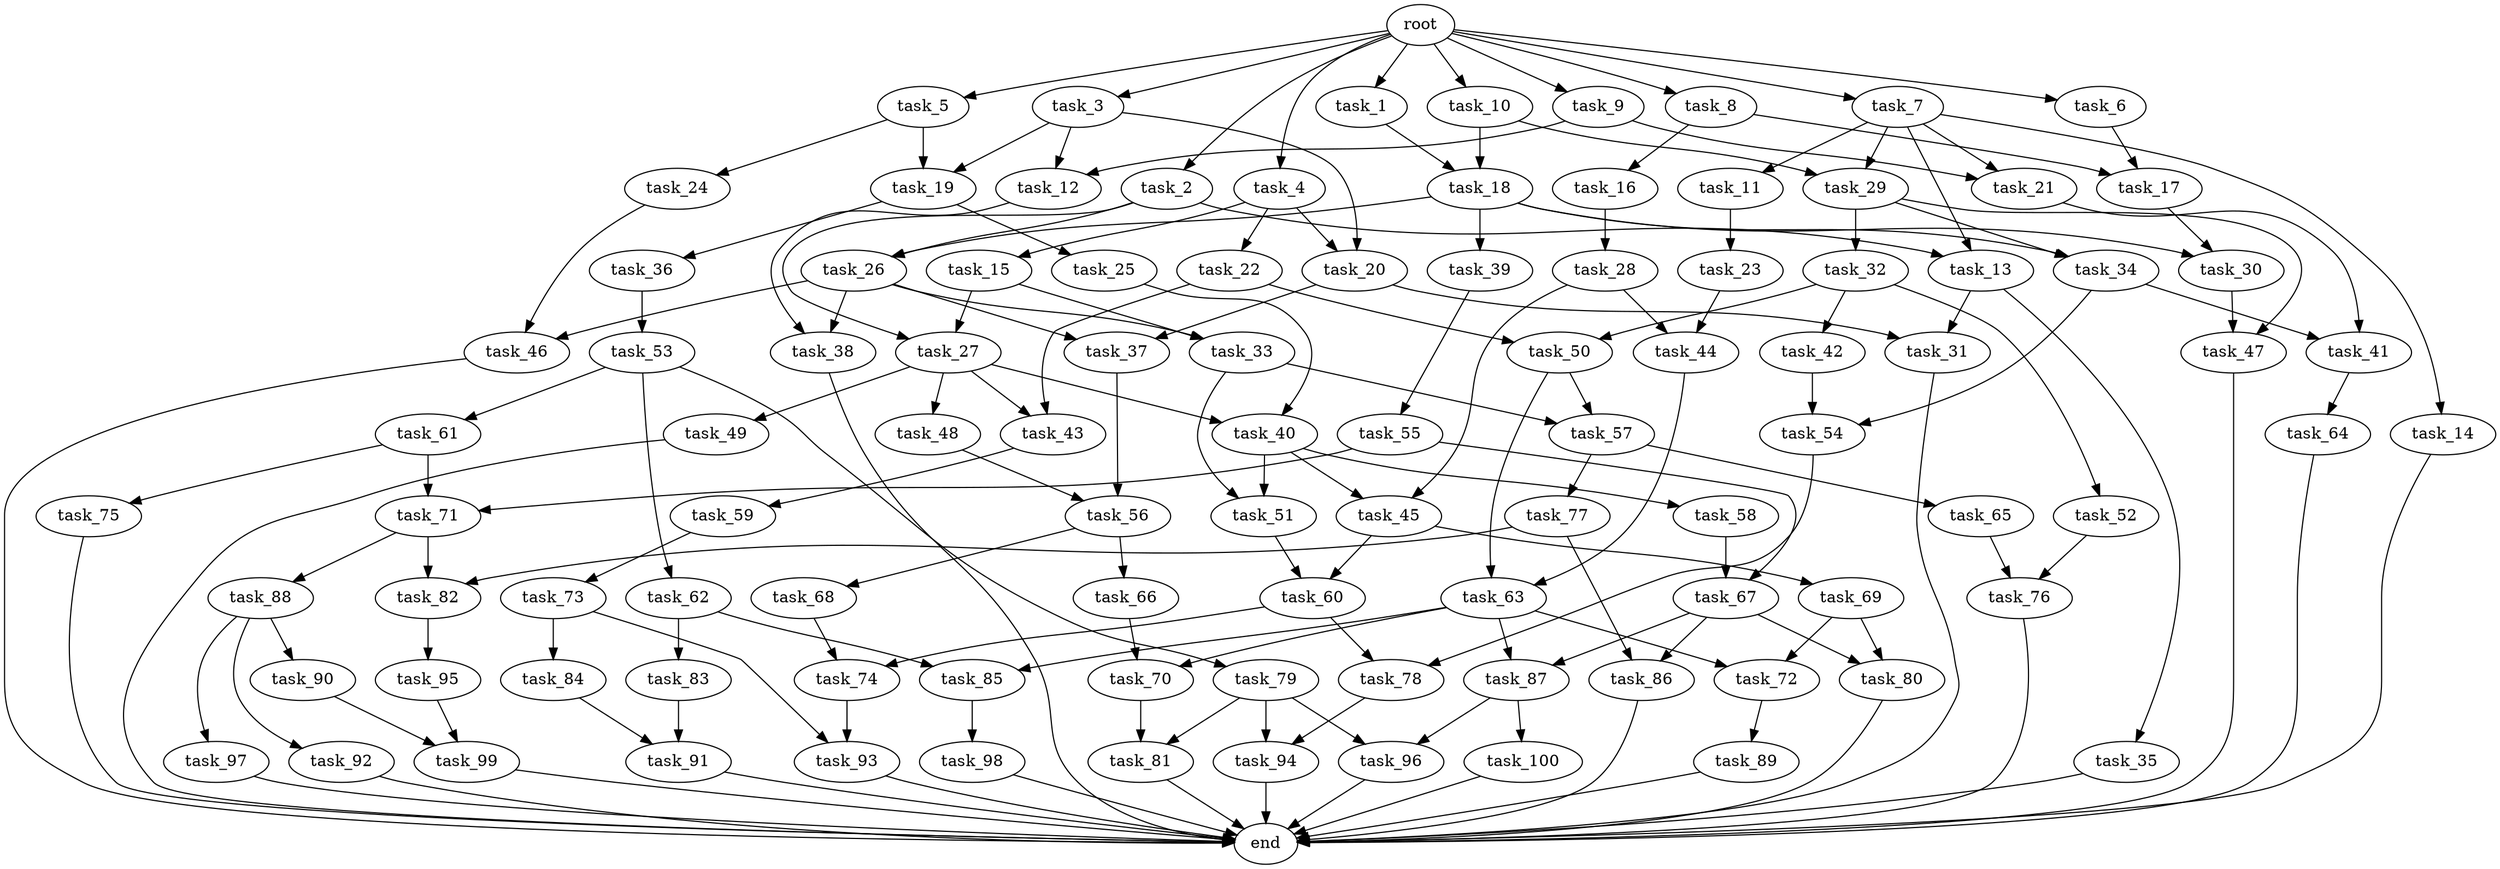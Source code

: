 digraph G {
  task_7 [size="1.888473e+09"];
  task_29 [size="4.866179e+09"];
  task_65 [size="8.399041e+08"];
  task_15 [size="1.472811e+09"];
  task_48 [size="2.577494e+09"];
  task_91 [size="4.558489e+09"];
  task_44 [size="4.464299e+09"];
  task_55 [size="4.678588e+09"];
  task_9 [size="1.311193e+09"];
  task_84 [size="3.058685e+09"];
  task_81 [size="4.994098e+09"];
  task_70 [size="3.285168e+09"];
  task_85 [size="4.770642e+09"];
  task_14 [size="3.235330e+09"];
  task_34 [size="1.739103e+09"];
  task_37 [size="1.203347e+09"];
  task_64 [size="1.544844e+09"];
  task_16 [size="3.293051e+09"];
  task_79 [size="3.402370e+08"];
  task_42 [size="3.045838e+08"];
  task_39 [size="1.438125e+09"];
  task_21 [size="4.150366e+09"];
  task_92 [size="1.726205e+09"];
  task_60 [size="4.828516e+09"];
  task_23 [size="3.012907e+09"];
  task_49 [size="4.883435e+09"];
  task_67 [size="3.098099e+09"];
  end [size="0.000000e+00"];
  task_96 [size="2.072302e+09"];
  task_35 [size="3.917659e+09"];
  task_76 [size="1.068930e+08"];
  task_53 [size="1.597423e+09"];
  task_20 [size="6.140515e+08"];
  task_51 [size="8.504303e+08"];
  task_62 [size="4.728265e+09"];
  task_25 [size="3.567943e+09"];
  task_45 [size="2.545802e+09"];
  task_86 [size="2.240059e+09"];
  task_89 [size="2.553117e+09"];
  root [size="0.000000e+00"];
  task_72 [size="2.314952e+09"];
  task_5 [size="5.118497e+08"];
  task_10 [size="4.192782e+09"];
  task_30 [size="4.854352e+09"];
  task_94 [size="1.474400e+09"];
  task_47 [size="9.593273e+08"];
  task_26 [size="1.112545e+09"];
  task_50 [size="8.987350e+08"];
  task_6 [size="3.484517e+09"];
  task_17 [size="4.677904e+09"];
  task_31 [size="2.269172e+09"];
  task_54 [size="4.409215e+09"];
  task_8 [size="4.270514e+09"];
  task_77 [size="1.515217e+09"];
  task_28 [size="1.545074e+08"];
  task_18 [size="4.389704e+09"];
  task_13 [size="9.103497e+08"];
  task_40 [size="1.091131e+09"];
  task_52 [size="4.385482e+09"];
  task_74 [size="4.555097e+09"];
  task_2 [size="2.542043e+09"];
  task_24 [size="3.651705e+09"];
  task_57 [size="7.709534e+08"];
  task_56 [size="1.001012e+09"];
  task_78 [size="2.844534e+09"];
  task_36 [size="4.625122e+09"];
  task_75 [size="4.338426e+09"];
  task_58 [size="9.295257e+08"];
  task_22 [size="2.087855e+09"];
  task_82 [size="1.882072e+09"];
  task_11 [size="4.595487e+08"];
  task_97 [size="1.896408e+09"];
  task_66 [size="3.041995e+07"];
  task_3 [size="2.798645e+09"];
  task_38 [size="2.384587e+09"];
  task_43 [size="4.780471e+09"];
  task_99 [size="7.207330e+08"];
  task_90 [size="4.488729e+08"];
  task_69 [size="2.684671e+09"];
  task_80 [size="4.947132e+09"];
  task_63 [size="4.340442e+09"];
  task_88 [size="1.473774e+09"];
  task_12 [size="3.824813e+09"];
  task_61 [size="4.128580e+09"];
  task_93 [size="6.254491e+07"];
  task_98 [size="4.607276e+09"];
  task_59 [size="3.945973e+09"];
  task_46 [size="2.796371e+08"];
  task_87 [size="4.884991e+09"];
  task_73 [size="2.926201e+08"];
  task_95 [size="4.255361e+09"];
  task_33 [size="1.308919e+09"];
  task_71 [size="2.423461e+09"];
  task_68 [size="2.668844e+09"];
  task_41 [size="3.861497e+08"];
  task_27 [size="1.350630e+09"];
  task_32 [size="4.631808e+09"];
  task_100 [size="3.061989e+09"];
  task_1 [size="2.539674e+09"];
  task_19 [size="3.414436e+08"];
  task_83 [size="1.763037e+09"];
  task_4 [size="3.851418e+09"];

  task_7 -> task_14 [size="6.470660e+08"];
  task_7 -> task_13 [size="9.103497e+07"];
  task_7 -> task_21 [size="4.150366e+08"];
  task_7 -> task_29 [size="4.866179e+08"];
  task_7 -> task_11 [size="9.190974e+07"];
  task_29 -> task_47 [size="9.593273e+07"];
  task_29 -> task_34 [size="1.739103e+08"];
  task_29 -> task_32 [size="9.263617e+08"];
  task_65 -> task_76 [size="1.068930e+07"];
  task_15 -> task_33 [size="1.308919e+08"];
  task_15 -> task_27 [size="1.350630e+08"];
  task_48 -> task_56 [size="1.001012e+08"];
  task_91 -> end [size="1.000000e-12"];
  task_44 -> task_63 [size="4.340442e+08"];
  task_55 -> task_67 [size="3.098099e+08"];
  task_55 -> task_71 [size="2.423461e+08"];
  task_9 -> task_12 [size="3.824813e+08"];
  task_9 -> task_21 [size="4.150366e+08"];
  task_84 -> task_91 [size="4.558489e+08"];
  task_81 -> end [size="1.000000e-12"];
  task_70 -> task_81 [size="4.994098e+08"];
  task_85 -> task_98 [size="9.214553e+08"];
  task_14 -> end [size="1.000000e-12"];
  task_34 -> task_41 [size="3.861497e+07"];
  task_34 -> task_54 [size="4.409215e+08"];
  task_37 -> task_56 [size="1.001012e+08"];
  task_64 -> end [size="1.000000e-12"];
  task_16 -> task_28 [size="3.090147e+07"];
  task_79 -> task_81 [size="4.994098e+08"];
  task_79 -> task_96 [size="2.072302e+08"];
  task_79 -> task_94 [size="1.474400e+08"];
  task_42 -> task_54 [size="4.409215e+08"];
  task_39 -> task_55 [size="9.357176e+08"];
  task_21 -> task_41 [size="3.861497e+07"];
  task_92 -> end [size="1.000000e-12"];
  task_60 -> task_74 [size="4.555097e+08"];
  task_60 -> task_78 [size="2.844534e+08"];
  task_23 -> task_44 [size="4.464299e+08"];
  task_49 -> end [size="1.000000e-12"];
  task_67 -> task_87 [size="4.884991e+08"];
  task_67 -> task_80 [size="4.947132e+08"];
  task_67 -> task_86 [size="2.240059e+08"];
  task_96 -> end [size="1.000000e-12"];
  task_35 -> end [size="1.000000e-12"];
  task_76 -> end [size="1.000000e-12"];
  task_53 -> task_61 [size="8.257159e+08"];
  task_53 -> task_62 [size="9.456529e+08"];
  task_53 -> task_79 [size="6.804739e+07"];
  task_20 -> task_37 [size="1.203347e+08"];
  task_20 -> task_31 [size="2.269172e+08"];
  task_51 -> task_60 [size="4.828516e+08"];
  task_62 -> task_83 [size="3.526074e+08"];
  task_62 -> task_85 [size="4.770642e+08"];
  task_25 -> task_40 [size="1.091131e+08"];
  task_45 -> task_60 [size="4.828516e+08"];
  task_45 -> task_69 [size="5.369343e+08"];
  task_86 -> end [size="1.000000e-12"];
  task_89 -> end [size="1.000000e-12"];
  root -> task_7 [size="1.000000e-12"];
  root -> task_3 [size="1.000000e-12"];
  root -> task_1 [size="1.000000e-12"];
  root -> task_10 [size="1.000000e-12"];
  root -> task_5 [size="1.000000e-12"];
  root -> task_6 [size="1.000000e-12"];
  root -> task_8 [size="1.000000e-12"];
  root -> task_2 [size="1.000000e-12"];
  root -> task_9 [size="1.000000e-12"];
  root -> task_4 [size="1.000000e-12"];
  task_72 -> task_89 [size="5.106233e+08"];
  task_5 -> task_19 [size="3.414436e+07"];
  task_5 -> task_24 [size="7.303409e+08"];
  task_10 -> task_18 [size="4.389704e+08"];
  task_10 -> task_29 [size="4.866179e+08"];
  task_30 -> task_47 [size="9.593273e+07"];
  task_94 -> end [size="1.000000e-12"];
  task_47 -> end [size="1.000000e-12"];
  task_26 -> task_37 [size="1.203347e+08"];
  task_26 -> task_38 [size="2.384587e+08"];
  task_26 -> task_33 [size="1.308919e+08"];
  task_26 -> task_46 [size="2.796371e+07"];
  task_50 -> task_63 [size="4.340442e+08"];
  task_50 -> task_57 [size="7.709534e+07"];
  task_6 -> task_17 [size="4.677904e+08"];
  task_17 -> task_30 [size="4.854352e+08"];
  task_31 -> end [size="1.000000e-12"];
  task_54 -> task_78 [size="2.844534e+08"];
  task_8 -> task_16 [size="6.586102e+08"];
  task_8 -> task_17 [size="4.677904e+08"];
  task_77 -> task_86 [size="2.240059e+08"];
  task_77 -> task_82 [size="1.882072e+08"];
  task_28 -> task_45 [size="2.545802e+08"];
  task_28 -> task_44 [size="4.464299e+08"];
  task_18 -> task_26 [size="1.112545e+08"];
  task_18 -> task_30 [size="4.854352e+08"];
  task_18 -> task_39 [size="2.876249e+08"];
  task_18 -> task_34 [size="1.739103e+08"];
  task_13 -> task_35 [size="7.835318e+08"];
  task_13 -> task_31 [size="2.269172e+08"];
  task_40 -> task_45 [size="2.545802e+08"];
  task_40 -> task_58 [size="1.859051e+08"];
  task_40 -> task_51 [size="8.504303e+07"];
  task_52 -> task_76 [size="1.068930e+07"];
  task_74 -> task_93 [size="6.254491e+06"];
  task_2 -> task_13 [size="9.103497e+07"];
  task_2 -> task_26 [size="1.112545e+08"];
  task_2 -> task_27 [size="1.350630e+08"];
  task_24 -> task_46 [size="2.796371e+07"];
  task_57 -> task_65 [size="1.679808e+08"];
  task_57 -> task_77 [size="3.030434e+08"];
  task_56 -> task_68 [size="5.337689e+08"];
  task_56 -> task_66 [size="6.083990e+06"];
  task_78 -> task_94 [size="1.474400e+08"];
  task_36 -> task_53 [size="3.194846e+08"];
  task_75 -> end [size="1.000000e-12"];
  task_58 -> task_67 [size="3.098099e+08"];
  task_22 -> task_50 [size="8.987350e+07"];
  task_22 -> task_43 [size="4.780471e+08"];
  task_82 -> task_95 [size="8.510723e+08"];
  task_11 -> task_23 [size="6.025815e+08"];
  task_97 -> end [size="1.000000e-12"];
  task_66 -> task_70 [size="3.285168e+08"];
  task_3 -> task_12 [size="3.824813e+08"];
  task_3 -> task_20 [size="6.140515e+07"];
  task_3 -> task_19 [size="3.414436e+07"];
  task_38 -> end [size="1.000000e-12"];
  task_43 -> task_59 [size="7.891947e+08"];
  task_99 -> end [size="1.000000e-12"];
  task_90 -> task_99 [size="7.207330e+07"];
  task_69 -> task_72 [size="2.314952e+08"];
  task_69 -> task_80 [size="4.947132e+08"];
  task_80 -> end [size="1.000000e-12"];
  task_63 -> task_70 [size="3.285168e+08"];
  task_63 -> task_72 [size="2.314952e+08"];
  task_63 -> task_87 [size="4.884991e+08"];
  task_63 -> task_85 [size="4.770642e+08"];
  task_88 -> task_90 [size="8.977457e+07"];
  task_88 -> task_92 [size="3.452409e+08"];
  task_88 -> task_97 [size="3.792815e+08"];
  task_12 -> task_38 [size="2.384587e+08"];
  task_61 -> task_71 [size="2.423461e+08"];
  task_61 -> task_75 [size="8.676852e+08"];
  task_93 -> end [size="1.000000e-12"];
  task_98 -> end [size="1.000000e-12"];
  task_59 -> task_73 [size="5.852402e+07"];
  task_46 -> end [size="1.000000e-12"];
  task_87 -> task_96 [size="2.072302e+08"];
  task_87 -> task_100 [size="6.123978e+08"];
  task_73 -> task_84 [size="6.117370e+08"];
  task_73 -> task_93 [size="6.254491e+06"];
  task_95 -> task_99 [size="7.207330e+07"];
  task_33 -> task_57 [size="7.709534e+07"];
  task_33 -> task_51 [size="8.504303e+07"];
  task_71 -> task_88 [size="2.947549e+08"];
  task_71 -> task_82 [size="1.882072e+08"];
  task_68 -> task_74 [size="4.555097e+08"];
  task_41 -> task_64 [size="3.089688e+08"];
  task_27 -> task_48 [size="5.154988e+08"];
  task_27 -> task_43 [size="4.780471e+08"];
  task_27 -> task_40 [size="1.091131e+08"];
  task_27 -> task_49 [size="9.766870e+08"];
  task_32 -> task_42 [size="6.091676e+07"];
  task_32 -> task_50 [size="8.987350e+07"];
  task_32 -> task_52 [size="8.770964e+08"];
  task_100 -> end [size="1.000000e-12"];
  task_1 -> task_18 [size="4.389704e+08"];
  task_19 -> task_25 [size="7.135886e+08"];
  task_19 -> task_36 [size="9.250244e+08"];
  task_83 -> task_91 [size="4.558489e+08"];
  task_4 -> task_22 [size="4.175710e+08"];
  task_4 -> task_20 [size="6.140515e+07"];
  task_4 -> task_15 [size="2.945621e+08"];
}
